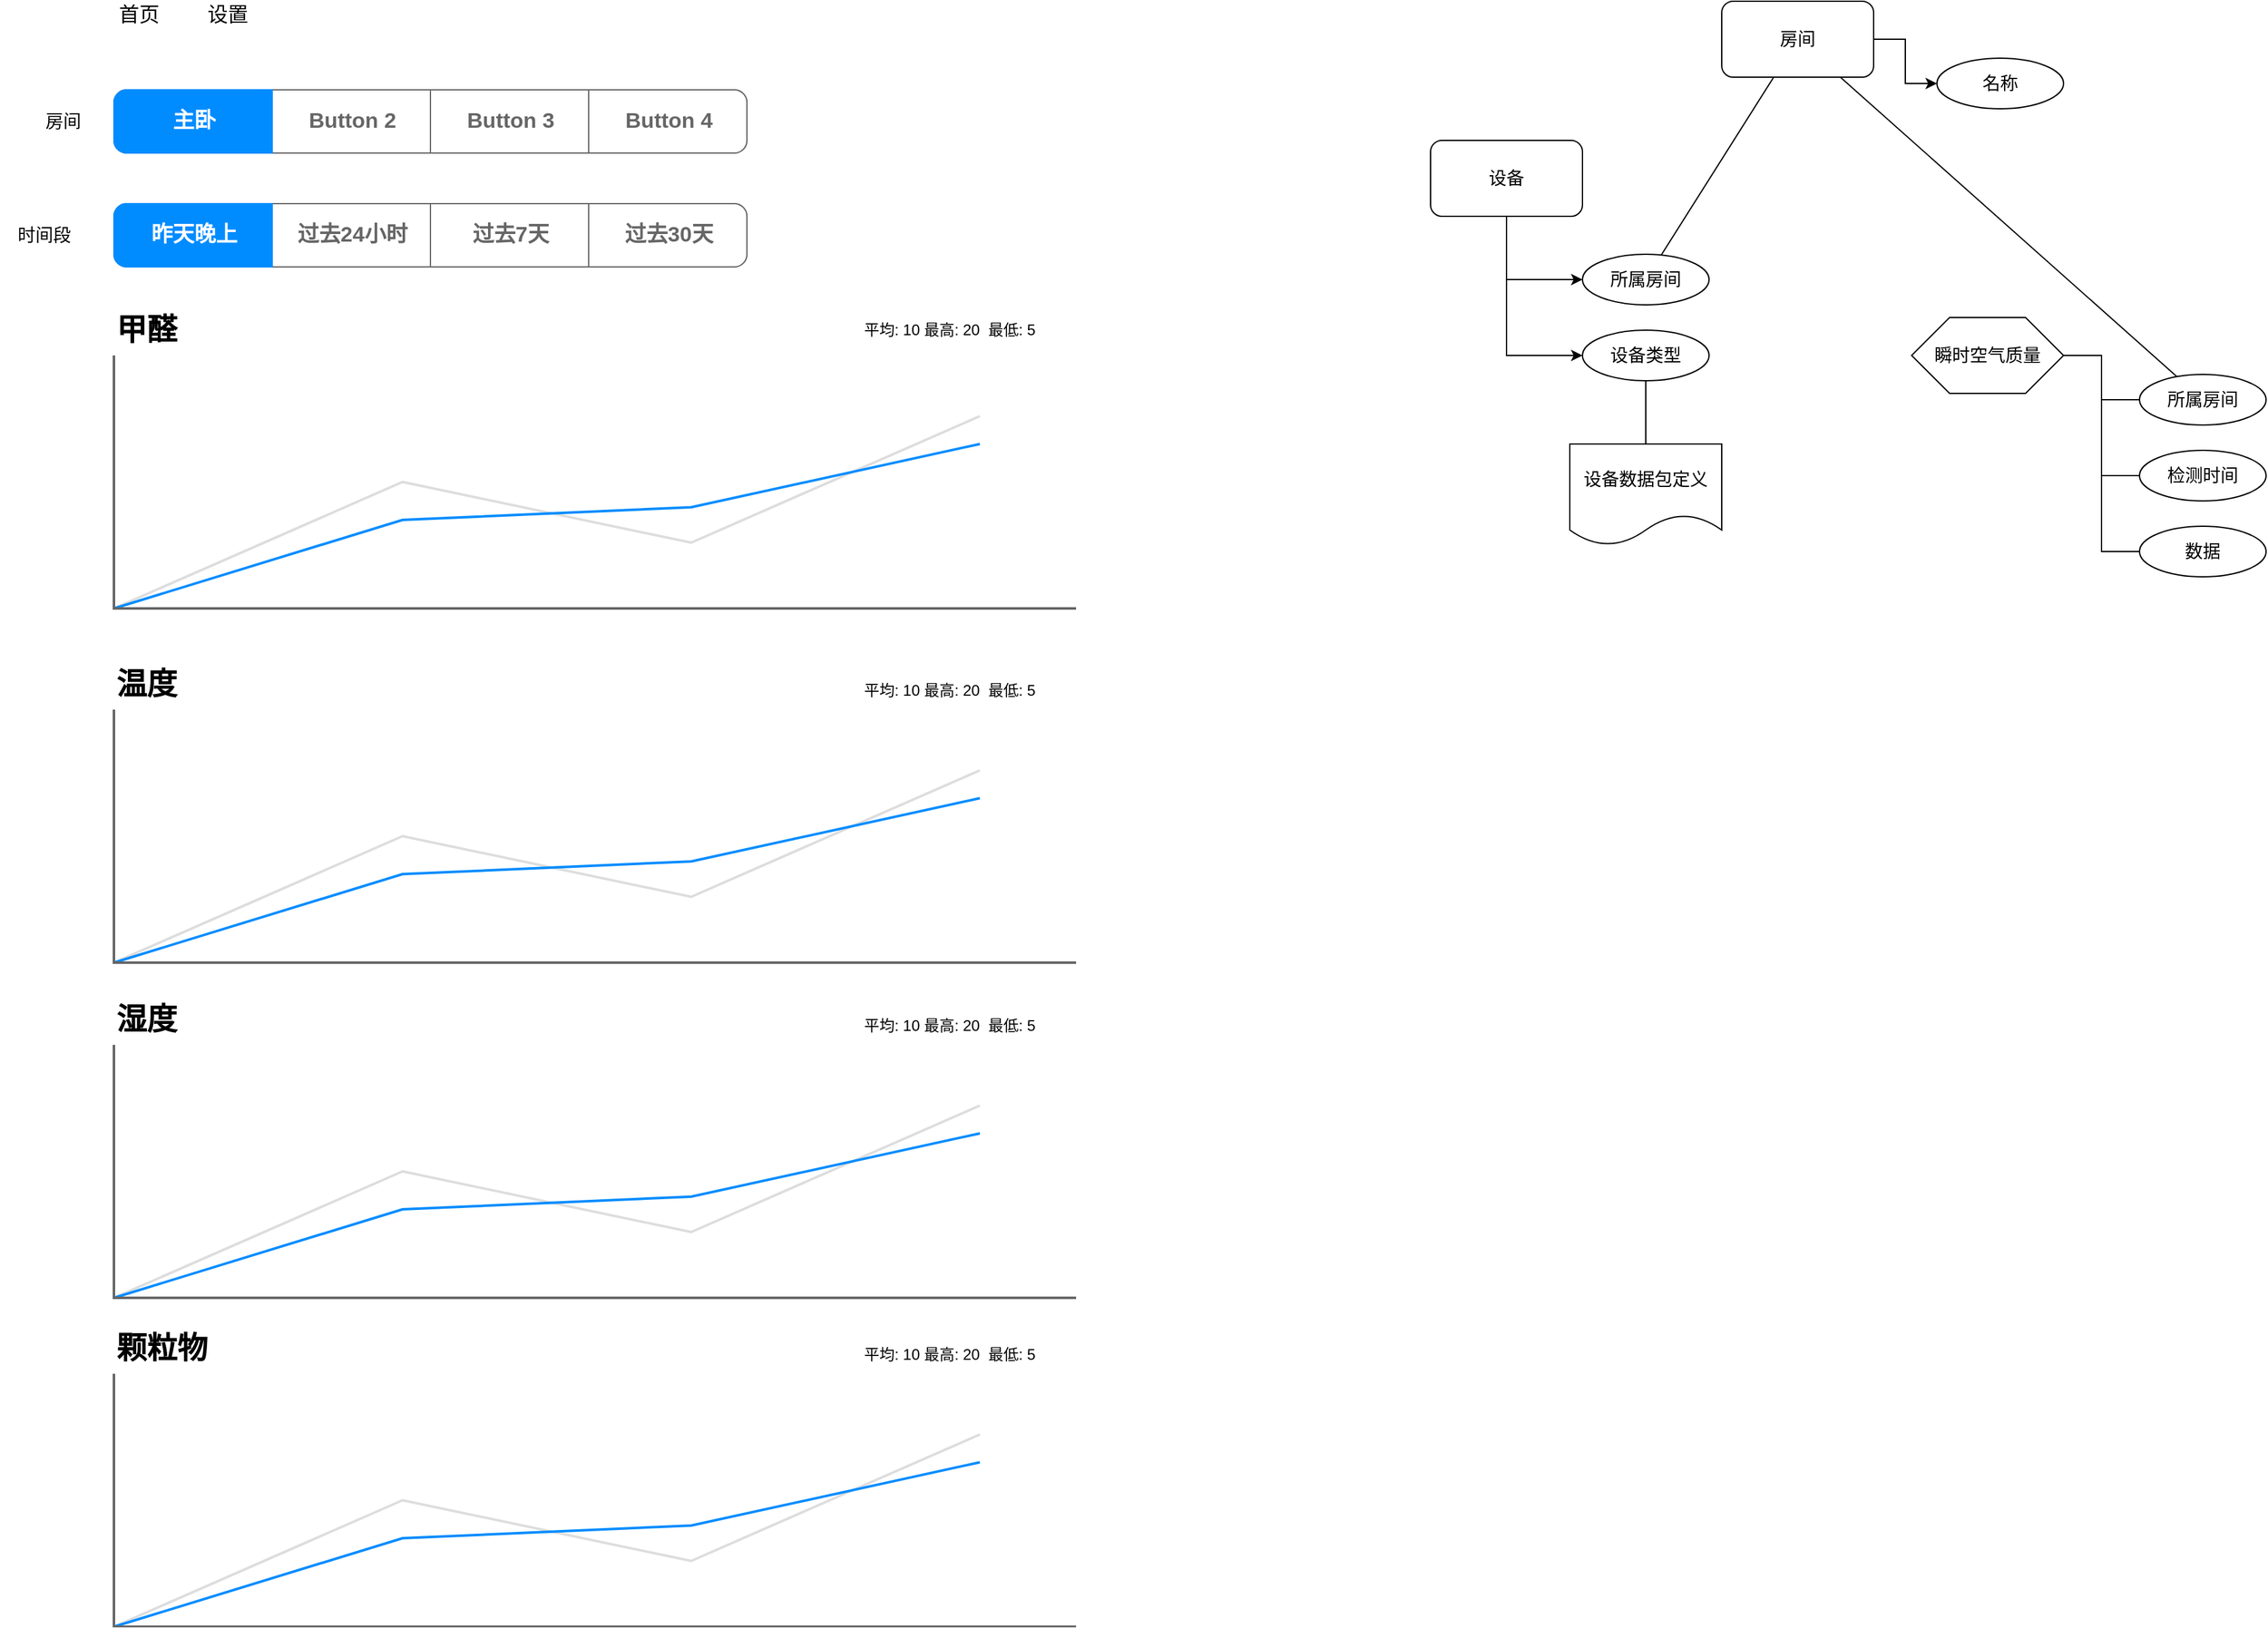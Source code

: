 <mxfile version="12.4.2" type="device" pages="1"><diagram id="yQBGhLhYHFKbgqr53iHL" name="第 1 页"><mxGraphModel dx="2073" dy="1367" grid="1" gridSize="10" guides="1" tooltips="1" connect="1" arrows="1" fold="1" page="0" pageScale="1" pageWidth="827" pageHeight="1169" math="0" shadow="0"><root><mxCell id="0"/><mxCell id="1" parent="0"/><mxCell id="3FM4cDFPHew9vbfymQ3q-2" value="" style="verticalLabelPosition=bottom;shadow=0;dashed=0;align=center;html=1;verticalAlign=top;strokeWidth=1;shape=mxgraph.mockup.graphics.lineChart;strokeColor=none;strokeColor2=#666666;strokeColor3=#008cff;strokeColor4=#dddddd;" vertex="1" parent="1"><mxGeometry x="-120" y="160" width="760" height="200" as="geometry"/></mxCell><mxCell id="3FM4cDFPHew9vbfymQ3q-8" value="" style="strokeWidth=1;shadow=0;dashed=0;align=center;html=1;shape=mxgraph.mockup.rrect;rSize=10;fillColor=#ffffff;strokeColor=#666666;" vertex="1" parent="1"><mxGeometry x="-120" y="40" width="500" height="50" as="geometry"/></mxCell><mxCell id="3FM4cDFPHew9vbfymQ3q-9" value="过去24小时" style="strokeColor=inherit;fillColor=inherit;gradientColor=inherit;strokeWidth=1;shadow=0;dashed=0;align=center;html=1;shape=mxgraph.mockup.rrect;rSize=0;fontSize=17;fontColor=#666666;fontStyle=1;resizeHeight=1;" vertex="1" parent="3FM4cDFPHew9vbfymQ3q-8"><mxGeometry width="125" height="50" relative="1" as="geometry"><mxPoint x="125" as="offset"/></mxGeometry></mxCell><mxCell id="3FM4cDFPHew9vbfymQ3q-10" value="过去7天" style="strokeColor=inherit;fillColor=inherit;gradientColor=inherit;strokeWidth=1;shadow=0;dashed=0;align=center;html=1;shape=mxgraph.mockup.rrect;rSize=0;fontSize=17;fontColor=#666666;fontStyle=1;resizeHeight=1;" vertex="1" parent="3FM4cDFPHew9vbfymQ3q-8"><mxGeometry width="125" height="50" relative="1" as="geometry"><mxPoint x="250" as="offset"/></mxGeometry></mxCell><mxCell id="3FM4cDFPHew9vbfymQ3q-11" value="过去30天" style="strokeColor=inherit;fillColor=inherit;gradientColor=inherit;strokeWidth=1;shadow=0;dashed=0;align=center;html=1;shape=mxgraph.mockup.rightButton;rSize=10;fontSize=17;fontColor=#666666;fontStyle=1;resizeHeight=1;" vertex="1" parent="3FM4cDFPHew9vbfymQ3q-8"><mxGeometry x="1" width="125" height="50" relative="1" as="geometry"><mxPoint x="-125" as="offset"/></mxGeometry></mxCell><mxCell id="3FM4cDFPHew9vbfymQ3q-12" value="昨天晚上" style="strokeWidth=1;shadow=0;dashed=0;align=center;html=1;shape=mxgraph.mockup.leftButton;rSize=10;fontSize=17;fontColor=#ffffff;fontStyle=1;fillColor=#008cff;strokeColor=#008cff;resizeHeight=1;" vertex="1" parent="3FM4cDFPHew9vbfymQ3q-8"><mxGeometry width="125" height="50" relative="1" as="geometry"/></mxCell><mxCell id="3FM4cDFPHew9vbfymQ3q-13" value="甲醛" style="text;strokeColor=none;fillColor=none;html=1;fontSize=24;fontStyle=1;verticalAlign=middle;align=left;" vertex="1" parent="1"><mxGeometry x="-120" y="125" width="60" height="30" as="geometry"/></mxCell><mxCell id="3FM4cDFPHew9vbfymQ3q-14" value="温度" style="text;strokeColor=none;fillColor=none;html=1;fontSize=24;fontStyle=1;verticalAlign=middle;align=left;" vertex="1" parent="1"><mxGeometry x="-120" y="405" width="100" height="30" as="geometry"/></mxCell><mxCell id="3FM4cDFPHew9vbfymQ3q-15" value="" style="verticalLabelPosition=bottom;shadow=0;dashed=0;align=center;html=1;verticalAlign=top;strokeWidth=1;shape=mxgraph.mockup.graphics.lineChart;strokeColor=none;strokeColor2=#666666;strokeColor3=#008cff;strokeColor4=#dddddd;" vertex="1" parent="1"><mxGeometry x="-120" y="440" width="760" height="200" as="geometry"/></mxCell><mxCell id="3FM4cDFPHew9vbfymQ3q-16" value="湿度" style="text;strokeColor=none;fillColor=none;html=1;fontSize=24;fontStyle=1;verticalAlign=middle;align=left;" vertex="1" parent="1"><mxGeometry x="-120" y="670" width="100" height="30" as="geometry"/></mxCell><mxCell id="3FM4cDFPHew9vbfymQ3q-17" value="" style="verticalLabelPosition=bottom;shadow=0;dashed=0;align=center;html=1;verticalAlign=top;strokeWidth=1;shape=mxgraph.mockup.graphics.lineChart;strokeColor=none;strokeColor2=#666666;strokeColor3=#008cff;strokeColor4=#dddddd;" vertex="1" parent="1"><mxGeometry x="-120" y="705" width="760" height="200" as="geometry"/></mxCell><mxCell id="3FM4cDFPHew9vbfymQ3q-18" value="颗粒物" style="text;strokeColor=none;fillColor=none;html=1;fontSize=24;fontStyle=1;verticalAlign=middle;align=left;" vertex="1" parent="1"><mxGeometry x="-120" y="930" width="100" height="30" as="geometry"/></mxCell><mxCell id="3FM4cDFPHew9vbfymQ3q-19" value="" style="verticalLabelPosition=bottom;shadow=0;dashed=0;align=center;html=1;verticalAlign=top;strokeWidth=1;shape=mxgraph.mockup.graphics.lineChart;strokeColor=none;strokeColor2=#666666;strokeColor3=#008cff;strokeColor4=#dddddd;" vertex="1" parent="1"><mxGeometry x="-120" y="965" width="760" height="200" as="geometry"/></mxCell><mxCell id="3FM4cDFPHew9vbfymQ3q-20" value="平均: 10 最高: 20&amp;nbsp; 最低: 5" style="text;html=1;strokeColor=none;fillColor=none;align=right;verticalAlign=middle;whiteSpace=wrap;rounded=0;" vertex="1" parent="1"><mxGeometry x="360" y="130" width="250" height="20" as="geometry"/></mxCell><mxCell id="3FM4cDFPHew9vbfymQ3q-21" value="平均: 10 最高: 20&amp;nbsp; 最低: 5" style="text;html=1;strokeColor=none;fillColor=none;align=right;verticalAlign=middle;whiteSpace=wrap;rounded=0;" vertex="1" parent="1"><mxGeometry x="360" y="415" width="250" height="20" as="geometry"/></mxCell><mxCell id="3FM4cDFPHew9vbfymQ3q-22" value="平均: 10 最高: 20&amp;nbsp; 最低: 5" style="text;html=1;strokeColor=none;fillColor=none;align=right;verticalAlign=middle;whiteSpace=wrap;rounded=0;" vertex="1" parent="1"><mxGeometry x="360" y="680" width="250" height="20" as="geometry"/></mxCell><mxCell id="3FM4cDFPHew9vbfymQ3q-23" value="平均: 10 最高: 20&amp;nbsp; 最低: 5" style="text;html=1;strokeColor=none;fillColor=none;align=right;verticalAlign=middle;whiteSpace=wrap;rounded=0;" vertex="1" parent="1"><mxGeometry x="360" y="940" width="250" height="20" as="geometry"/></mxCell><mxCell id="3FM4cDFPHew9vbfymQ3q-29" value="" style="strokeWidth=1;shadow=0;dashed=0;align=center;html=1;shape=mxgraph.mockup.rrect;rSize=10;fillColor=#ffffff;strokeColor=#666666;" vertex="1" parent="1"><mxGeometry x="-120" y="-50" width="500" height="50" as="geometry"/></mxCell><mxCell id="3FM4cDFPHew9vbfymQ3q-30" value="Button 2" style="strokeColor=inherit;fillColor=inherit;gradientColor=inherit;strokeWidth=1;shadow=0;dashed=0;align=center;html=1;shape=mxgraph.mockup.rrect;rSize=0;fontSize=17;fontColor=#666666;fontStyle=1;resizeHeight=1;" vertex="1" parent="3FM4cDFPHew9vbfymQ3q-29"><mxGeometry width="125" height="50" relative="1" as="geometry"><mxPoint x="125" as="offset"/></mxGeometry></mxCell><mxCell id="3FM4cDFPHew9vbfymQ3q-31" value="Button 3" style="strokeColor=inherit;fillColor=inherit;gradientColor=inherit;strokeWidth=1;shadow=0;dashed=0;align=center;html=1;shape=mxgraph.mockup.rrect;rSize=0;fontSize=17;fontColor=#666666;fontStyle=1;resizeHeight=1;" vertex="1" parent="3FM4cDFPHew9vbfymQ3q-29"><mxGeometry width="125" height="50" relative="1" as="geometry"><mxPoint x="250" as="offset"/></mxGeometry></mxCell><mxCell id="3FM4cDFPHew9vbfymQ3q-32" value="Button 4" style="strokeColor=inherit;fillColor=inherit;gradientColor=inherit;strokeWidth=1;shadow=0;dashed=0;align=center;html=1;shape=mxgraph.mockup.rightButton;rSize=10;fontSize=17;fontColor=#666666;fontStyle=1;resizeHeight=1;" vertex="1" parent="3FM4cDFPHew9vbfymQ3q-29"><mxGeometry x="1" width="125" height="50" relative="1" as="geometry"><mxPoint x="-125" as="offset"/></mxGeometry></mxCell><mxCell id="3FM4cDFPHew9vbfymQ3q-33" value="主卧" style="strokeWidth=1;shadow=0;dashed=0;align=center;html=1;shape=mxgraph.mockup.leftButton;rSize=10;fontSize=17;fontColor=#ffffff;fontStyle=1;fillColor=#008cff;strokeColor=#008cff;resizeHeight=1;" vertex="1" parent="3FM4cDFPHew9vbfymQ3q-29"><mxGeometry width="125" height="50" relative="1" as="geometry"/></mxCell><mxCell id="3FM4cDFPHew9vbfymQ3q-34" value="房间" style="text;html=1;strokeColor=none;fillColor=none;align=center;verticalAlign=middle;whiteSpace=wrap;rounded=0;fontSize=14;" vertex="1" parent="1"><mxGeometry x="-180" y="-35" width="40" height="20" as="geometry"/></mxCell><mxCell id="3FM4cDFPHew9vbfymQ3q-35" value="时间段" style="text;html=1;strokeColor=none;fillColor=none;align=center;verticalAlign=middle;whiteSpace=wrap;rounded=0;fontSize=14;" vertex="1" parent="1"><mxGeometry x="-210" y="55" width="70" height="20" as="geometry"/></mxCell><mxCell id="3FM4cDFPHew9vbfymQ3q-53" style="edgeStyle=orthogonalEdgeStyle;rounded=0;orthogonalLoop=1;jettySize=auto;html=1;entryX=0;entryY=0.5;entryDx=0;entryDy=0;fontSize=14;elbow=vertical;" edge="1" parent="1" source="3FM4cDFPHew9vbfymQ3q-46" target="3FM4cDFPHew9vbfymQ3q-49"><mxGeometry relative="1" as="geometry"/></mxCell><mxCell id="3FM4cDFPHew9vbfymQ3q-46" value="房间" style="rounded=1;whiteSpace=wrap;html=1;fontSize=14;align=center;" vertex="1" parent="1"><mxGeometry x="1150" y="-120" width="120" height="60" as="geometry"/></mxCell><mxCell id="3FM4cDFPHew9vbfymQ3q-49" value="名称" style="ellipse;whiteSpace=wrap;html=1;align=center;fontSize=14;" vertex="1" parent="1"><mxGeometry x="1320" y="-75" width="100" height="40" as="geometry"/></mxCell><mxCell id="3FM4cDFPHew9vbfymQ3q-57" style="edgeStyle=orthogonalEdgeStyle;rounded=0;orthogonalLoop=1;jettySize=auto;html=1;fontSize=14;elbow=vertical;entryX=0;entryY=0.5;entryDx=0;entryDy=0;" edge="1" parent="1" source="3FM4cDFPHew9vbfymQ3q-54" target="3FM4cDFPHew9vbfymQ3q-55"><mxGeometry relative="1" as="geometry"/></mxCell><mxCell id="3FM4cDFPHew9vbfymQ3q-58" style="edgeStyle=orthogonalEdgeStyle;rounded=0;orthogonalLoop=1;jettySize=auto;html=1;fontSize=14;elbow=vertical;entryX=0;entryY=0.5;entryDx=0;entryDy=0;" edge="1" parent="1" source="3FM4cDFPHew9vbfymQ3q-54" target="3FM4cDFPHew9vbfymQ3q-56"><mxGeometry relative="1" as="geometry"/></mxCell><mxCell id="3FM4cDFPHew9vbfymQ3q-54" value="设备" style="rounded=1;whiteSpace=wrap;html=1;fontSize=14;align=center;" vertex="1" parent="1"><mxGeometry x="920" y="-10" width="120" height="60" as="geometry"/></mxCell><mxCell id="3FM4cDFPHew9vbfymQ3q-62" style="edgeStyle=none;rounded=0;orthogonalLoop=1;jettySize=auto;html=1;endArrow=none;endFill=0;fontSize=14;" edge="1" parent="1" source="3FM4cDFPHew9vbfymQ3q-55" target="3FM4cDFPHew9vbfymQ3q-46"><mxGeometry relative="1" as="geometry"/></mxCell><mxCell id="3FM4cDFPHew9vbfymQ3q-55" value="所属房间" style="ellipse;whiteSpace=wrap;html=1;align=center;fontSize=14;" vertex="1" parent="1"><mxGeometry x="1040" y="80" width="100" height="40" as="geometry"/></mxCell><mxCell id="3FM4cDFPHew9vbfymQ3q-60" style="rounded=0;orthogonalLoop=1;jettySize=auto;html=1;fontSize=14;endArrow=none;endFill=0;" edge="1" parent="1" source="3FM4cDFPHew9vbfymQ3q-56" target="3FM4cDFPHew9vbfymQ3q-59"><mxGeometry relative="1" as="geometry"><mxPoint x="1480.406" y="382.543" as="sourcePoint"/></mxGeometry></mxCell><mxCell id="3FM4cDFPHew9vbfymQ3q-56" value="设备类型" style="ellipse;whiteSpace=wrap;html=1;align=center;fontSize=14;" vertex="1" parent="1"><mxGeometry x="1040" y="140" width="100" height="40" as="geometry"/></mxCell><mxCell id="3FM4cDFPHew9vbfymQ3q-59" value="设备数据包定义" style="shape=document;whiteSpace=wrap;html=1;boundedLbl=1;fontSize=14;align=center;" vertex="1" parent="1"><mxGeometry x="1030" y="230" width="120" height="80" as="geometry"/></mxCell><mxCell id="3FM4cDFPHew9vbfymQ3q-71" style="edgeStyle=orthogonalEdgeStyle;rounded=0;orthogonalLoop=1;jettySize=auto;html=1;entryX=0;entryY=0.5;entryDx=0;entryDy=0;endArrow=none;endFill=0;strokeColor=#000000;fontSize=14;" edge="1" parent="1" source="3FM4cDFPHew9vbfymQ3q-67" target="3FM4cDFPHew9vbfymQ3q-68"><mxGeometry relative="1" as="geometry"/></mxCell><mxCell id="3FM4cDFPHew9vbfymQ3q-72" style="edgeStyle=orthogonalEdgeStyle;rounded=0;orthogonalLoop=1;jettySize=auto;html=1;entryX=0;entryY=0.5;entryDx=0;entryDy=0;endArrow=none;endFill=0;strokeColor=#000000;fontSize=14;" edge="1" parent="1" source="3FM4cDFPHew9vbfymQ3q-67" target="3FM4cDFPHew9vbfymQ3q-69"><mxGeometry relative="1" as="geometry"/></mxCell><mxCell id="3FM4cDFPHew9vbfymQ3q-73" style="edgeStyle=orthogonalEdgeStyle;rounded=0;orthogonalLoop=1;jettySize=auto;html=1;entryX=0;entryY=0.5;entryDx=0;entryDy=0;endArrow=none;endFill=0;strokeColor=#000000;fontSize=14;" edge="1" parent="1" source="3FM4cDFPHew9vbfymQ3q-67" target="3FM4cDFPHew9vbfymQ3q-70"><mxGeometry relative="1" as="geometry"/></mxCell><mxCell id="3FM4cDFPHew9vbfymQ3q-67" value="瞬时空气质量" style="shape=hexagon;perimeter=hexagonPerimeter2;whiteSpace=wrap;html=1;fontFamily=Helvetica;fontSize=14;fontColor=#000000;align=center;strokeColor=#000000;fillColor=#ffffff;" vertex="1" parent="1"><mxGeometry x="1300" y="130" width="120" height="60" as="geometry"/></mxCell><mxCell id="3FM4cDFPHew9vbfymQ3q-74" style="rounded=0;orthogonalLoop=1;jettySize=auto;html=1;endArrow=none;endFill=0;strokeColor=#000000;fontSize=14;" edge="1" parent="1" source="3FM4cDFPHew9vbfymQ3q-68" target="3FM4cDFPHew9vbfymQ3q-46"><mxGeometry relative="1" as="geometry"/></mxCell><mxCell id="3FM4cDFPHew9vbfymQ3q-68" value="所属房间" style="ellipse;whiteSpace=wrap;html=1;align=center;fontSize=14;" vertex="1" parent="1"><mxGeometry x="1480" y="175" width="100" height="40" as="geometry"/></mxCell><mxCell id="3FM4cDFPHew9vbfymQ3q-69" value="检测时间" style="ellipse;whiteSpace=wrap;html=1;align=center;fontSize=14;" vertex="1" parent="1"><mxGeometry x="1480" y="235" width="100" height="40" as="geometry"/></mxCell><mxCell id="3FM4cDFPHew9vbfymQ3q-70" value="数据" style="ellipse;whiteSpace=wrap;html=1;align=center;fontSize=14;" vertex="1" parent="1"><mxGeometry x="1480" y="295" width="100" height="40" as="geometry"/></mxCell><mxCell id="3FM4cDFPHew9vbfymQ3q-78" value="首页" style="text;html=1;strokeColor=none;fillColor=none;align=center;verticalAlign=middle;whiteSpace=wrap;rounded=0;fontSize=16;" vertex="1" parent="1"><mxGeometry x="-120" y="-120" width="40" height="20" as="geometry"/></mxCell><mxCell id="3FM4cDFPHew9vbfymQ3q-81" value="设置" style="text;html=1;strokeColor=none;fillColor=none;align=center;verticalAlign=middle;whiteSpace=wrap;rounded=0;fontSize=16;" vertex="1" parent="1"><mxGeometry x="-50" y="-120" width="40" height="20" as="geometry"/></mxCell></root></mxGraphModel></diagram></mxfile>